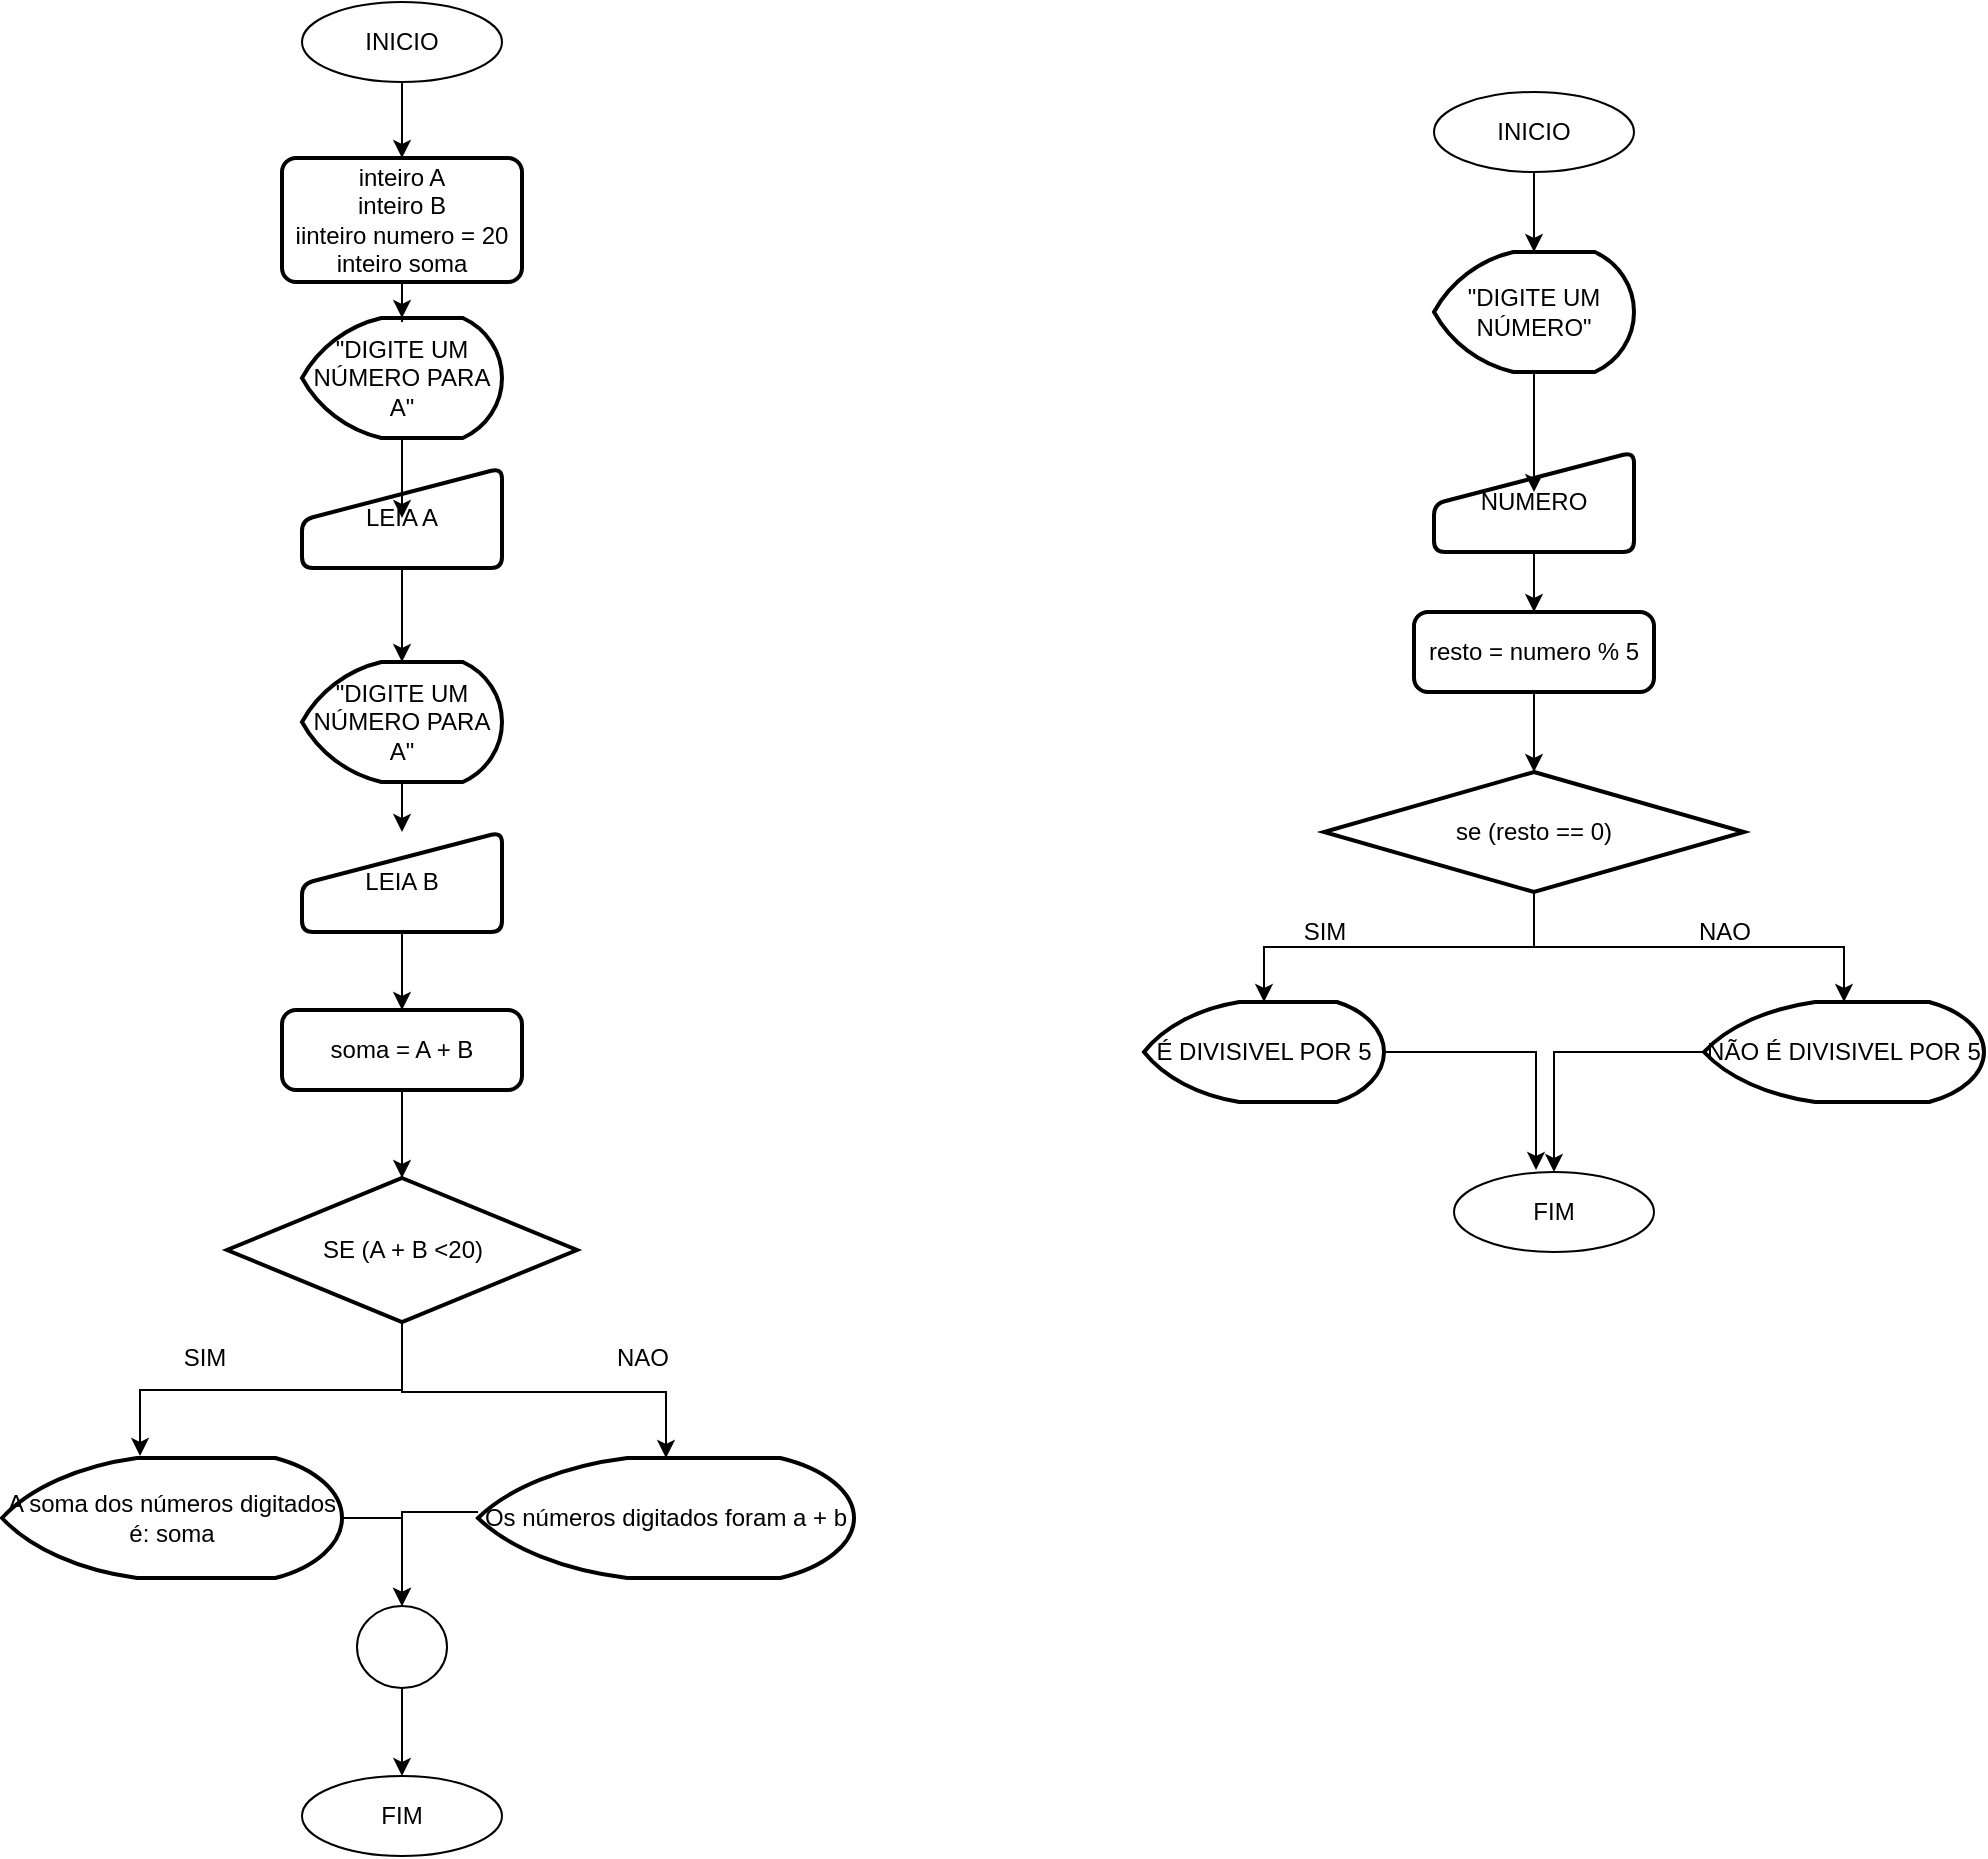 <mxfile version="14.8.0" type="github">
  <diagram id="TpJFJOUoGZeH5gDWcZ8F" name="Page-1">
    <mxGraphModel dx="1053" dy="1064" grid="0" gridSize="10" guides="1" tooltips="1" connect="1" arrows="1" fold="1" page="1" pageScale="1" pageWidth="827" pageHeight="1169" math="0" shadow="0">
      <root>
        <mxCell id="0" />
        <mxCell id="1" parent="0" />
        <mxCell id="d0rFKqww7n2tvBvU3n6A-37" value="" style="group" vertex="1" connectable="0" parent="1">
          <mxGeometry x="580" y="70" width="420" height="580" as="geometry" />
        </mxCell>
        <mxCell id="d0rFKqww7n2tvBvU3n6A-12" value="INICIO" style="ellipse;whiteSpace=wrap;html=1;" vertex="1" parent="d0rFKqww7n2tvBvU3n6A-37">
          <mxGeometry x="145" width="100" height="40" as="geometry" />
        </mxCell>
        <mxCell id="d0rFKqww7n2tvBvU3n6A-14" value="&quot;DIGITE UM NÚMERO&quot;" style="strokeWidth=2;html=1;shape=mxgraph.flowchart.display;whiteSpace=wrap;" vertex="1" parent="d0rFKqww7n2tvBvU3n6A-37">
          <mxGeometry x="145" y="80" width="100" height="60" as="geometry" />
        </mxCell>
        <mxCell id="d0rFKqww7n2tvBvU3n6A-11" style="edgeStyle=orthogonalEdgeStyle;rounded=0;orthogonalLoop=1;jettySize=auto;html=1;entryX=0.5;entryY=0;entryDx=0;entryDy=0;entryPerimeter=0;" edge="1" parent="d0rFKqww7n2tvBvU3n6A-37" source="d0rFKqww7n2tvBvU3n6A-12" target="d0rFKqww7n2tvBvU3n6A-14">
          <mxGeometry relative="1" as="geometry" />
        </mxCell>
        <mxCell id="d0rFKqww7n2tvBvU3n6A-16" value="NUMERO" style="html=1;strokeWidth=2;shape=manualInput;whiteSpace=wrap;rounded=1;size=26;arcSize=11;" vertex="1" parent="d0rFKqww7n2tvBvU3n6A-37">
          <mxGeometry x="145" y="180" width="100" height="50" as="geometry" />
        </mxCell>
        <mxCell id="d0rFKqww7n2tvBvU3n6A-13" style="edgeStyle=orthogonalEdgeStyle;rounded=0;orthogonalLoop=1;jettySize=auto;html=1;entryX=0.5;entryY=0.4;entryDx=0;entryDy=0;entryPerimeter=0;" edge="1" parent="d0rFKqww7n2tvBvU3n6A-37" source="d0rFKqww7n2tvBvU3n6A-14" target="d0rFKqww7n2tvBvU3n6A-16">
          <mxGeometry relative="1" as="geometry" />
        </mxCell>
        <mxCell id="d0rFKqww7n2tvBvU3n6A-18" value="É DIVISIVEL POR 5" style="strokeWidth=2;html=1;shape=mxgraph.flowchart.display;whiteSpace=wrap;" vertex="1" parent="d0rFKqww7n2tvBvU3n6A-37">
          <mxGeometry y="455" width="120" height="50" as="geometry" />
        </mxCell>
        <mxCell id="d0rFKqww7n2tvBvU3n6A-19" value="FIM" style="ellipse;whiteSpace=wrap;html=1;" vertex="1" parent="d0rFKqww7n2tvBvU3n6A-37">
          <mxGeometry x="155" y="540" width="100" height="40" as="geometry" />
        </mxCell>
        <mxCell id="d0rFKqww7n2tvBvU3n6A-17" style="edgeStyle=orthogonalEdgeStyle;rounded=0;orthogonalLoop=1;jettySize=auto;html=1;entryX=0.41;entryY=-0.025;entryDx=0;entryDy=0;entryPerimeter=0;" edge="1" parent="d0rFKqww7n2tvBvU3n6A-37" source="d0rFKqww7n2tvBvU3n6A-18" target="d0rFKqww7n2tvBvU3n6A-19">
          <mxGeometry relative="1" as="geometry" />
        </mxCell>
        <mxCell id="d0rFKqww7n2tvBvU3n6A-21" value="resto = numero % 5" style="rounded=1;whiteSpace=wrap;html=1;absoluteArcSize=1;arcSize=14;strokeWidth=2;" vertex="1" parent="d0rFKqww7n2tvBvU3n6A-37">
          <mxGeometry x="135" y="260" width="120" height="40" as="geometry" />
        </mxCell>
        <mxCell id="d0rFKqww7n2tvBvU3n6A-22" style="edgeStyle=orthogonalEdgeStyle;rounded=0;orthogonalLoop=1;jettySize=auto;html=1;entryX=0.5;entryY=0;entryDx=0;entryDy=0;" edge="1" parent="d0rFKqww7n2tvBvU3n6A-37" source="d0rFKqww7n2tvBvU3n6A-16" target="d0rFKqww7n2tvBvU3n6A-21">
          <mxGeometry relative="1" as="geometry" />
        </mxCell>
        <mxCell id="d0rFKqww7n2tvBvU3n6A-31" style="edgeStyle=orthogonalEdgeStyle;rounded=0;orthogonalLoop=1;jettySize=auto;html=1;entryX=0.5;entryY=0;entryDx=0;entryDy=0;entryPerimeter=0;" edge="1" parent="d0rFKqww7n2tvBvU3n6A-37" source="d0rFKqww7n2tvBvU3n6A-24" target="d0rFKqww7n2tvBvU3n6A-18">
          <mxGeometry relative="1" as="geometry" />
        </mxCell>
        <mxCell id="d0rFKqww7n2tvBvU3n6A-24" value="se (resto == 0)" style="strokeWidth=2;html=1;shape=mxgraph.flowchart.decision;whiteSpace=wrap;" vertex="1" parent="d0rFKqww7n2tvBvU3n6A-37">
          <mxGeometry x="90" y="340" width="210" height="60" as="geometry" />
        </mxCell>
        <mxCell id="d0rFKqww7n2tvBvU3n6A-25" style="edgeStyle=orthogonalEdgeStyle;rounded=0;orthogonalLoop=1;jettySize=auto;html=1;entryX=0.5;entryY=0;entryDx=0;entryDy=0;entryPerimeter=0;" edge="1" parent="d0rFKqww7n2tvBvU3n6A-37" source="d0rFKqww7n2tvBvU3n6A-21" target="d0rFKqww7n2tvBvU3n6A-24">
          <mxGeometry relative="1" as="geometry" />
        </mxCell>
        <mxCell id="d0rFKqww7n2tvBvU3n6A-35" style="edgeStyle=orthogonalEdgeStyle;rounded=0;orthogonalLoop=1;jettySize=auto;html=1;" edge="1" parent="d0rFKqww7n2tvBvU3n6A-37" source="d0rFKqww7n2tvBvU3n6A-26" target="d0rFKqww7n2tvBvU3n6A-19">
          <mxGeometry relative="1" as="geometry" />
        </mxCell>
        <mxCell id="d0rFKqww7n2tvBvU3n6A-26" value="NÃO É DIVISIVEL POR 5" style="strokeWidth=2;html=1;shape=mxgraph.flowchart.display;whiteSpace=wrap;" vertex="1" parent="d0rFKqww7n2tvBvU3n6A-37">
          <mxGeometry x="280" y="455" width="140" height="50" as="geometry" />
        </mxCell>
        <mxCell id="d0rFKqww7n2tvBvU3n6A-34" style="edgeStyle=orthogonalEdgeStyle;rounded=0;orthogonalLoop=1;jettySize=auto;html=1;" edge="1" parent="d0rFKqww7n2tvBvU3n6A-37" source="d0rFKqww7n2tvBvU3n6A-24" target="d0rFKqww7n2tvBvU3n6A-26">
          <mxGeometry relative="1" as="geometry" />
        </mxCell>
        <mxCell id="d0rFKqww7n2tvBvU3n6A-32" value="SIM" style="text;html=1;align=center;verticalAlign=middle;resizable=0;points=[];autosize=1;strokeColor=none;" vertex="1" parent="d0rFKqww7n2tvBvU3n6A-37">
          <mxGeometry x="70" y="410" width="40" height="20" as="geometry" />
        </mxCell>
        <mxCell id="d0rFKqww7n2tvBvU3n6A-33" value="NAO" style="text;html=1;align=center;verticalAlign=middle;resizable=0;points=[];autosize=1;strokeColor=none;" vertex="1" parent="d0rFKqww7n2tvBvU3n6A-37">
          <mxGeometry x="270" y="410" width="40" height="20" as="geometry" />
        </mxCell>
        <mxCell id="d0rFKqww7n2tvBvU3n6A-54" style="edgeStyle=orthogonalEdgeStyle;rounded=0;orthogonalLoop=1;jettySize=auto;html=1;" edge="1" parent="1" source="d0rFKqww7n2tvBvU3n6A-46" target="d0rFKqww7n2tvBvU3n6A-47">
          <mxGeometry relative="1" as="geometry" />
        </mxCell>
        <mxCell id="d0rFKqww7n2tvBvU3n6A-46" value="&quot;DIGITE UM NÚMERO PARA A&quot;" style="strokeWidth=2;html=1;shape=mxgraph.flowchart.display;whiteSpace=wrap;" vertex="1" parent="1">
          <mxGeometry x="159" y="355" width="100" height="60" as="geometry" />
        </mxCell>
        <mxCell id="d0rFKqww7n2tvBvU3n6A-51" style="edgeStyle=orthogonalEdgeStyle;rounded=0;orthogonalLoop=1;jettySize=auto;html=1;" edge="1" parent="1" source="d0rFKqww7n2tvBvU3n6A-47" target="d0rFKqww7n2tvBvU3n6A-39">
          <mxGeometry relative="1" as="geometry" />
        </mxCell>
        <mxCell id="d0rFKqww7n2tvBvU3n6A-47" value="LEIA B" style="html=1;strokeWidth=2;shape=manualInput;whiteSpace=wrap;rounded=1;size=26;arcSize=11;" vertex="1" parent="1">
          <mxGeometry x="159" y="440" width="100" height="50" as="geometry" />
        </mxCell>
        <mxCell id="d0rFKqww7n2tvBvU3n6A-1" value="INICIO" style="ellipse;whiteSpace=wrap;html=1;" vertex="1" parent="1">
          <mxGeometry x="159" y="25" width="100" height="40" as="geometry" />
        </mxCell>
        <mxCell id="d0rFKqww7n2tvBvU3n6A-3" value="&quot;DIGITE UM NÚMERO PARA A&quot;" style="strokeWidth=2;html=1;shape=mxgraph.flowchart.display;whiteSpace=wrap;" vertex="1" parent="1">
          <mxGeometry x="159" y="183" width="100" height="60" as="geometry" />
        </mxCell>
        <mxCell id="d0rFKqww7n2tvBvU3n6A-50" style="edgeStyle=orthogonalEdgeStyle;rounded=0;orthogonalLoop=1;jettySize=auto;html=1;entryX=0.5;entryY=0;entryDx=0;entryDy=0;entryPerimeter=0;" edge="1" parent="1" source="d0rFKqww7n2tvBvU3n6A-5" target="d0rFKqww7n2tvBvU3n6A-46">
          <mxGeometry relative="1" as="geometry" />
        </mxCell>
        <mxCell id="d0rFKqww7n2tvBvU3n6A-5" value="LEIA A" style="html=1;strokeWidth=2;shape=manualInput;whiteSpace=wrap;rounded=1;size=26;arcSize=11;" vertex="1" parent="1">
          <mxGeometry x="159" y="258" width="100" height="50" as="geometry" />
        </mxCell>
        <mxCell id="d0rFKqww7n2tvBvU3n6A-6" style="edgeStyle=orthogonalEdgeStyle;rounded=0;orthogonalLoop=1;jettySize=auto;html=1;" edge="1" parent="1" source="d0rFKqww7n2tvBvU3n6A-3">
          <mxGeometry x="124" y="25" as="geometry">
            <mxPoint x="209" y="283" as="targetPoint" />
          </mxGeometry>
        </mxCell>
        <mxCell id="d0rFKqww7n2tvBvU3n6A-59" style="edgeStyle=orthogonalEdgeStyle;rounded=0;orthogonalLoop=1;jettySize=auto;html=1;" edge="1" parent="1" source="d0rFKqww7n2tvBvU3n6A-7" target="d0rFKqww7n2tvBvU3n6A-58">
          <mxGeometry relative="1" as="geometry" />
        </mxCell>
        <mxCell id="d0rFKqww7n2tvBvU3n6A-7" value="A soma dos números digitados é: soma" style="strokeWidth=2;html=1;shape=mxgraph.flowchart.display;whiteSpace=wrap;" vertex="1" parent="1">
          <mxGeometry x="9" y="753" width="170" height="60" as="geometry" />
        </mxCell>
        <mxCell id="d0rFKqww7n2tvBvU3n6A-8" value="FIM" style="ellipse;whiteSpace=wrap;html=1;" vertex="1" parent="1">
          <mxGeometry x="159" y="912" width="100" height="40" as="geometry" />
        </mxCell>
        <mxCell id="d0rFKqww7n2tvBvU3n6A-55" style="edgeStyle=orthogonalEdgeStyle;rounded=0;orthogonalLoop=1;jettySize=auto;html=1;" edge="1" parent="1" source="d0rFKqww7n2tvBvU3n6A-39" target="d0rFKqww7n2tvBvU3n6A-52">
          <mxGeometry relative="1" as="geometry" />
        </mxCell>
        <mxCell id="d0rFKqww7n2tvBvU3n6A-39" value="soma = A + B" style="rounded=1;whiteSpace=wrap;html=1;absoluteArcSize=1;arcSize=14;strokeWidth=2;" vertex="1" parent="1">
          <mxGeometry x="149" y="529" width="120" height="40" as="geometry" />
        </mxCell>
        <mxCell id="d0rFKqww7n2tvBvU3n6A-44" style="edgeStyle=orthogonalEdgeStyle;rounded=0;orthogonalLoop=1;jettySize=auto;html=1;entryX=0.5;entryY=0;entryDx=0;entryDy=0;entryPerimeter=0;" edge="1" parent="1" source="d0rFKqww7n2tvBvU3n6A-42" target="d0rFKqww7n2tvBvU3n6A-3">
          <mxGeometry x="124" y="25" as="geometry" />
        </mxCell>
        <mxCell id="d0rFKqww7n2tvBvU3n6A-42" value="inteiro A&lt;br&gt;inteiro B&lt;br&gt;iinteiro numero = 20&lt;br&gt;inteiro soma" style="rounded=1;whiteSpace=wrap;html=1;absoluteArcSize=1;arcSize=14;strokeWidth=2;" vertex="1" parent="1">
          <mxGeometry x="149" y="103" width="120" height="62" as="geometry" />
        </mxCell>
        <mxCell id="d0rFKqww7n2tvBvU3n6A-43" style="edgeStyle=orthogonalEdgeStyle;rounded=0;orthogonalLoop=1;jettySize=auto;html=1;exitX=0.5;exitY=1;exitDx=0;exitDy=0;entryX=0.5;entryY=0;entryDx=0;entryDy=0;" edge="1" parent="1" source="d0rFKqww7n2tvBvU3n6A-1" target="d0rFKqww7n2tvBvU3n6A-42">
          <mxGeometry x="124" y="25" as="geometry" />
        </mxCell>
        <mxCell id="d0rFKqww7n2tvBvU3n6A-62" style="edgeStyle=orthogonalEdgeStyle;rounded=0;orthogonalLoop=1;jettySize=auto;html=1;entryX=0.406;entryY=-0.017;entryDx=0;entryDy=0;entryPerimeter=0;" edge="1" parent="1" source="d0rFKqww7n2tvBvU3n6A-52" target="d0rFKqww7n2tvBvU3n6A-7">
          <mxGeometry relative="1" as="geometry" />
        </mxCell>
        <mxCell id="d0rFKqww7n2tvBvU3n6A-63" style="edgeStyle=orthogonalEdgeStyle;rounded=0;orthogonalLoop=1;jettySize=auto;html=1;" edge="1" parent="1" source="d0rFKqww7n2tvBvU3n6A-52" target="d0rFKqww7n2tvBvU3n6A-56">
          <mxGeometry relative="1" as="geometry">
            <Array as="points">
              <mxPoint x="209" y="720" />
              <mxPoint x="341" y="720" />
            </Array>
          </mxGeometry>
        </mxCell>
        <mxCell id="d0rFKqww7n2tvBvU3n6A-52" value="SE (A + B &amp;lt;20)" style="strokeWidth=2;html=1;shape=mxgraph.flowchart.decision;whiteSpace=wrap;" vertex="1" parent="1">
          <mxGeometry x="121.5" y="613" width="175" height="72" as="geometry" />
        </mxCell>
        <mxCell id="d0rFKqww7n2tvBvU3n6A-60" style="edgeStyle=orthogonalEdgeStyle;rounded=0;orthogonalLoop=1;jettySize=auto;html=1;" edge="1" parent="1" source="d0rFKqww7n2tvBvU3n6A-56" target="d0rFKqww7n2tvBvU3n6A-58">
          <mxGeometry relative="1" as="geometry">
            <Array as="points">
              <mxPoint x="209" y="780" />
            </Array>
          </mxGeometry>
        </mxCell>
        <mxCell id="d0rFKqww7n2tvBvU3n6A-56" value="Os números digitados foram a + b" style="strokeWidth=2;html=1;shape=mxgraph.flowchart.display;whiteSpace=wrap;" vertex="1" parent="1">
          <mxGeometry x="247" y="753" width="188" height="60" as="geometry" />
        </mxCell>
        <mxCell id="d0rFKqww7n2tvBvU3n6A-61" style="edgeStyle=orthogonalEdgeStyle;rounded=0;orthogonalLoop=1;jettySize=auto;html=1;" edge="1" parent="1" source="d0rFKqww7n2tvBvU3n6A-58" target="d0rFKqww7n2tvBvU3n6A-8">
          <mxGeometry relative="1" as="geometry" />
        </mxCell>
        <mxCell id="d0rFKqww7n2tvBvU3n6A-58" value="" style="verticalLabelPosition=bottom;verticalAlign=top;html=1;shape=mxgraph.flowchart.on-page_reference;" vertex="1" parent="1">
          <mxGeometry x="186.5" y="827" width="45" height="41" as="geometry" />
        </mxCell>
        <mxCell id="d0rFKqww7n2tvBvU3n6A-64" value="SIM" style="text;html=1;align=center;verticalAlign=middle;resizable=0;points=[];autosize=1;strokeColor=none;" vertex="1" parent="1">
          <mxGeometry x="94" y="694" width="31" height="18" as="geometry" />
        </mxCell>
        <mxCell id="d0rFKqww7n2tvBvU3n6A-65" value="NAO" style="text;html=1;align=center;verticalAlign=middle;resizable=0;points=[];autosize=1;strokeColor=none;" vertex="1" parent="1">
          <mxGeometry x="311" y="694" width="36" height="18" as="geometry" />
        </mxCell>
      </root>
    </mxGraphModel>
  </diagram>
</mxfile>
